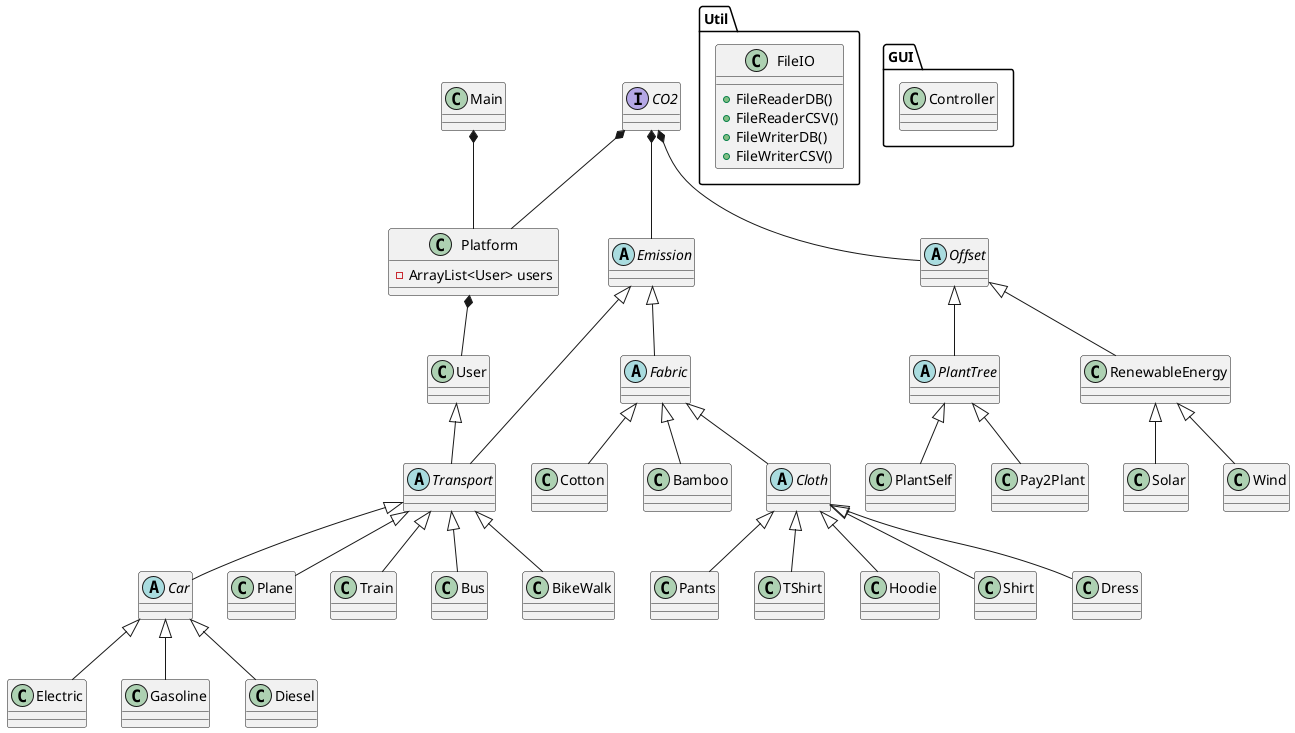 @startuml
'https://plantuml.com/class-diagram

class Platform{
-ArrayList<User> users
}

class Main
class User
interface CO2
abstract Emission

abstract Offset
abstract PlantTree
class PlantSelf
class Pay2Plant
class RenewableEnergy
class Solar
class Wind

abstract class Transport{}
abstract class Car{}
class Plane{}
class Train{}
class Bus{}
class Electric{}
class Gasoline{}
class Diesel{}
class BikeWalk{}

abstract class Fabric{}
class Cotton{}
class Bamboo{}
abstract Cloth{}
class Pants{}
class TShirt{}
class Hoodie{}
class Shirt{}
class Dress{}


package "Util"{
class FileIO{
+FileReaderDB()
+FileReaderCSV()
+FileWriterDB()
+FileWriterCSV()

}
}
package "GUI"{
class Controller
}

Main*-- Platform
Emission <|-- Transport
Platform *-- User
Emission <|-- Fabric
User <|-- Transport
CO2 *-- Platform
CO2 *-- Emission
CO2 *-- Offset
Offset <|-- RenewableEnergy
RenewableEnergy <|-- Solar
RenewableEnergy <|-- Wind
Offset <|-- PlantTree
PlantTree <|--PlantSelf
PlantTree <|-- Pay2Plant
Fabric <|-- Cloth
Fabric <|-- Cotton
Fabric <|-- Bamboo
Cloth <|-- TShirt
Cloth <|-- Dress
Cloth <|-- Shirt
Cloth <|-- Hoodie
Cloth <|-- Pants
Transport <|-- Plane
Transport <|-- BikeWalk
Transport <|-- Bus
Transport <|-- Car
Transport <|-- Train
Car <|-- Diesel
Car <|-- Gasoline
Car <|-- Electric




@enduml